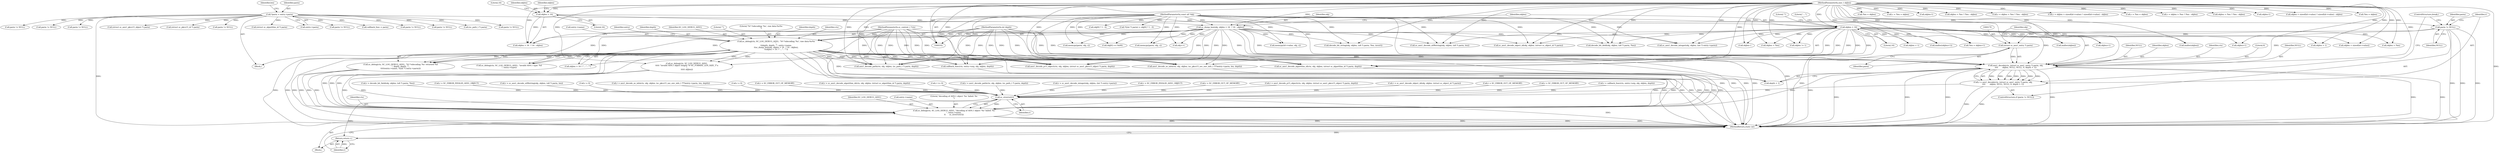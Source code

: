 digraph "0_OpenSC_a3fc7693f3a035a8a7921cffb98432944bb42740@pointer" {
"1000167" [label="(Call,asn1_decode(ctx, (struct sc_asn1_entry *) parm, obj,\n\t\t\t\t       objlen, NULL, NULL, 0, depth + 1))"];
"1000131" [label="(Call,sc_debug(ctx, SC_LOG_DEBUG_ASN1, \"%*.*sdecoding '%s', raw data:%s%s\n\",\n\t\tdepth, depth, \"\", entry->name,\n\t\tsc_dump_hex(obj, objlen > 16  ? 16 : objlen),\n\t\tobjlen > 16 ? \"...\" : \"\"))"];
"1000103" [label="(MethodParameterIn,sc_context_t *ctx)"];
"1000107" [label="(MethodParameterIn,int depth)"];
"1000141" [label="(Call,sc_dump_hex(obj, objlen > 16  ? 16 : objlen))"];
"1000105" [label="(MethodParameterIn,const u8 *obj)"];
"1000144" [label="(Call,objlen > 16)"];
"1000106" [label="(MethodParameterIn,size_t objlen)"];
"1000169" [label="(Call,(struct sc_asn1_entry *) parm)"];
"1000162" [label="(Call,parm != NULL)"];
"1000110" [label="(Call,*parm = entry->parm)"];
"1000150" [label="(Call,objlen > 16)"];
"1000165" [label="(Call,r = asn1_decode(ctx, (struct sc_asn1_entry *) parm, obj,\n\t\t\t\t       objlen, NULL, NULL, 0, depth + 1))"];
"1000759" [label="(Call,sc_strerror(r))"];
"1000752" [label="(Call,sc_debug(ctx, SC_LOG_DEBUG_ASN1, \"decoding of ASN.1 object '%s' failed: %s\n\", entry->name,\n\t\t      sc_strerror(r)))"];
"1000761" [label="(Return,return r;)"];
"1000224" [label="(Call,sc_asn1_decode_integer(obj, objlen, (int *) entry->parm))"];
"1000133" [label="(Identifier,SC_LOG_DEBUG_ASN1)"];
"1000177" [label="(Call,depth + 1)"];
"1000388" [label="(Call,objlen--)"];
"1000137" [label="(Literal,\"\")"];
"1000491" [label="(Call,*len = objlen)"];
"1000420" [label="(Call,c = *len = objlen)"];
"1000134" [label="(Literal,\"%*.*sdecoding '%s', raw data:%s%s\n\")"];
"1000118" [label="(Identifier,len)"];
"1000252" [label="(Call,parm != NULL)"];
"1000536" [label="(Call,parm != NULL)"];
"1000416" [label="(Call,r = SC_ERROR_OUT_OF_MEMORY)"];
"1000203" [label="(Call,*((int *) parm) = obj[0] ? 1 : 0)"];
"1000760" [label="(Identifier,r)"];
"1000166" [label="(Identifier,r)"];
"1000503" [label="(Call,objlen > *len)"];
"1000754" [label="(Identifier,SC_LOG_DEBUG_ASN1)"];
"1000272" [label="(Call,objlen < 1)"];
"1000510" [label="(Call,memcpy(parm, obj, c))"];
"1000689" [label="(Call,r = sc_asn1_decode_algorithm_id(ctx, obj, objlen, (struct sc_algorithm_id *) parm, depth))"];
"1000135" [label="(Identifier,depth)"];
"1000332" [label="(Call,r >= 0)"];
"1000175" [label="(Identifier,NULL)"];
"1000362" [label="(Call,parm != NULL)"];
"1000180" [label="(ControlStructure,break;)"];
"1000297" [label="(Call,objlen-1)"];
"1000132" [label="(Identifier,ctx)"];
"1000691" [label="(Call,sc_asn1_decode_algorithm_id(ctx, obj, objlen, (struct sc_algorithm_id *) parm, depth))"];
"1000434" [label="(Call,objlen > *len)"];
"1000612" [label="(Call,r = asn1_decode_path(ctx, obj, objlen, (sc_path_t *) parm, depth))"];
"1000172" [label="(Identifier,obj)"];
"1000322" [label="(Call,decode_bit_string(obj, objlen, (u8 *) parm, *len, invert))"];
"1000131" [label="(Call,sc_debug(ctx, SC_LOG_DEBUG_ASN1, \"%*.*sdecoding '%s', raw data:%s%s\n\",\n\t\tdepth, depth, \"\", entry->name,\n\t\tsc_dump_hex(obj, objlen > 16  ? 16 : objlen),\n\t\tobjlen > 16 ? \"...\" : \"\"))"];
"1000222" [label="(Call,r = sc_asn1_decode_integer(obj, objlen, (int *) entry->parm))"];
"1000185" [label="(Call,parm != NULL)"];
"1000199" [label="(Call,r = SC_ERROR_INVALID_ASN1_OBJECT)"];
"1000751" [label="(Block,)"];
"1000165" [label="(Call,r = asn1_decode(ctx, (struct sc_asn1_entry *) parm, obj,\n\t\t\t\t       objlen, NULL, NULL, 0, depth + 1))"];
"1000560" [label="(Call,malloc(objlen+1))"];
"1000570" [label="(Call,r = SC_ERROR_OUT_OF_MEMORY)"];
"1000173" [label="(Identifier,objlen)"];
"1000752" [label="(Call,sc_debug(ctx, SC_LOG_DEBUG_ASN1, \"decoding of ASN.1 object '%s' failed: %s\n\", entry->name,\n\t\t      sc_strerror(r)))"];
"1000526" [label="(Call,sc_asn1_decode_object_id(obj, objlen, (struct sc_object_id *) parm))"];
"1000194" [label="(Call,sc_debug(ctx, SC_LOG_DEBUG_ASN1,\n\t\t\t\t\t \"invalid ASN.1 object length: %\"SC_FORMAT_LEN_SIZE_T\"u\n\",\n\t\t\t\t\t objlen))"];
"1000740" [label="(Call,sc_debug(ctx, SC_LOG_DEBUG_ASN1, \"invalid ASN.1 type: %d\n\", entry->type))"];
"1000756" [label="(Call,entry->name)"];
"1000770" [label="(MethodReturn,static int)"];
"1000671" [label="(Call,r = asn1_decode_p15_object(ctx, obj, objlen, (struct sc_asn1_pkcs15_object *) parm, depth))"];
"1000524" [label="(Call,r = sc_asn1_decode_object_id(obj, objlen, (struct sc_object_id *) parm))"];
"1000168" [label="(Identifier,ctx)"];
"1000152" [label="(Literal,16)"];
"1000433" [label="(Call,objlen > *len ? *len : objlen)"];
"1000677" [label="(Call,(struct sc_asn1_pkcs15_object *) parm)"];
"1000105" [label="(MethodParameterIn,const u8 *obj)"];
"1000162" [label="(Call,parm != NULL)"];
"1000755" [label="(Literal,\"decoding of ASN.1 object '%s' failed: %s\n\")"];
"1000485" [label="(Call,r = SC_ERROR_OUT_OF_MEMORY)"];
"1000138" [label="(Call,entry->name)"];
"1000157" [label="(Identifier,entry)"];
"1000144" [label="(Call,objlen > 16)"];
"1000500" [label="(Call,c = objlen > *len ? *len : objlen)"];
"1000577" [label="(Call,objlen+1)"];
"1000107" [label="(MethodParameterIn,int depth)"];
"1000382" [label="(Call,obj[0] == 0x00)"];
"1000306" [label="(Call,r = SC_ERROR_OUT_OF_MEMORY)"];
"1000148" [label="(Identifier,objlen)"];
"1000153" [label="(Literal,\"...\")"];
"1000232" [label="(Call,sc_debug(ctx, SC_LOG_DEBUG_ASN1, \"%*.*sdecoding '%s' returned %d\n\", depth, depth, \"\",\n\t\t\t\t\tentry->name, *((int *) entry->parm)))"];
"1000154" [label="(Literal,\"\")"];
"1000561" [label="(Call,objlen+1)"];
"1000634" [label="(Call,(struct sc_pkcs15_id *) parm)"];
"1000586" [label="(Call,sc_asn1_decode_utf8string(obj, objlen, (u8 *) parm, len))"];
"1000151" [label="(Identifier,objlen)"];
"1000379" [label="(Call,objlen > 1)"];
"1000169" [label="(Call,(struct sc_asn1_entry *) parm)"];
"1000143" [label="(Call,objlen > 16  ? 16 : objlen)"];
"1000190" [label="(Call,objlen != 1)"];
"1000161" [label="(ControlStructure,if (parm != NULL))"];
"1000761" [label="(Return,return r;)"];
"1000452" [label="(Call,parm != NULL)"];
"1000709" [label="(Call,asn1_decode_se_info(ctx, obj, objlen, (sc_pkcs15_sec_env_info_t ***)entry->parm, len, depth))"];
"1000141" [label="(Call,sc_dump_hex(obj, objlen > 16  ? 16 : objlen))"];
"1000641" [label="(Call,objlen > sizeof(id->value))"];
"1000730" [label="(Call,callback_func(ctx, entry->arg, obj, objlen, depth))"];
"1000728" [label="(Call,r = callback_func(ctx, entry->arg, obj, objlen, depth))"];
"1000638" [label="(Call,c = objlen > sizeof(id->value) ? sizeof(id->value) : objlen)"];
"1000521" [label="(Call,parm != NULL)"];
"1000142" [label="(Identifier,obj)"];
"1000695" [label="(Call,(struct sc_algorithm_id *) parm)"];
"1000110" [label="(Call,*parm = entry->parm)"];
"1000441" [label="(Call,memcpy(parm, obj, c))"];
"1000489" [label="(Call,c = *len = objlen)"];
"1000108" [label="(Block,)"];
"1000176" [label="(Literal,0)"];
"1000762" [label="(Identifier,r)"];
"1000431" [label="(Call,c = objlen > *len ? *len : objlen)"];
"1000614" [label="(Call,asn1_decode_path(ctx, obj, objlen, (sc_path_t *) parm, depth))"];
"1000146" [label="(Literal,16)"];
"1000351" [label="(Call,decode_bit_field(obj, objlen, (u8 *) parm, *len))"];
"1000112" [label="(Call,entry->parm)"];
"1000346" [label="(Call,parm != NULL)"];
"1000502" [label="(Call,objlen > *len ? *len : objlen)"];
"1000349" [label="(Call,r = decode_bit_field(obj, objlen, (u8 *) parm, *len))"];
"1000149" [label="(Call,objlen > 16 ? \"...\" : \"\")"];
"1000163" [label="(Identifier,parm)"];
"1000574" [label="(Call,*len = objlen+1)"];
"1000147" [label="(Literal,16)"];
"1000276" [label="(Call,r = SC_ERROR_INVALID_ASN1_OBJECT)"];
"1000759" [label="(Call,sc_strerror(r))"];
"1000753" [label="(Identifier,ctx)"];
"1000477" [label="(Call,malloc(objlen))"];
"1000128" [label="(Call,callback_func = parm)"];
"1000150" [label="(Call,objlen > 16)"];
"1000584" [label="(Call,r = sc_asn1_decode_utf8string(obj, objlen, (u8 *) parm, len))"];
"1000313" [label="(Call,objlen-1)"];
"1000218" [label="(Call,parm != NULL)"];
"1000390" [label="(Call,obj++)"];
"1000125" [label="(Call,r = 0)"];
"1000640" [label="(Call,objlen > sizeof(id->value) ? sizeof(id->value) : objlen)"];
"1000174" [label="(Identifier,NULL)"];
"1000164" [label="(Identifier,NULL)"];
"1000145" [label="(Identifier,objlen)"];
"1000408" [label="(Call,malloc(objlen))"];
"1000171" [label="(Identifier,parm)"];
"1000707" [label="(Call,r = asn1_decode_se_info(ctx, obj, objlen, (sc_pkcs15_sec_env_info_t ***)entry->parm, len, depth))"];
"1000618" [label="(Call,(sc_path_t *) parm)"];
"1000103" [label="(MethodParameterIn,sc_context_t *ctx)"];
"1000106" [label="(MethodParameterIn,size_t objlen)"];
"1000111" [label="(Identifier,parm)"];
"1000340" [label="(Call,r = 0)"];
"1000422" [label="(Call,*len = objlen)"];
"1000673" [label="(Call,asn1_decode_p15_object(ctx, obj, objlen, (struct sc_asn1_pkcs15_object *) parm, depth))"];
"1000208" [label="(Call,obj[0] ? 1 : 0)"];
"1000167" [label="(Call,asn1_decode(ctx, (struct sc_asn1_entry *) parm, obj,\n\t\t\t\t       objlen, NULL, NULL, 0, depth + 1))"];
"1000652" [label="(Call,memcpy(id->value, obj, c))"];
"1000136" [label="(Identifier,depth)"];
"1000167" -> "1000165"  [label="AST: "];
"1000167" -> "1000177"  [label="CFG: "];
"1000168" -> "1000167"  [label="AST: "];
"1000169" -> "1000167"  [label="AST: "];
"1000172" -> "1000167"  [label="AST: "];
"1000173" -> "1000167"  [label="AST: "];
"1000174" -> "1000167"  [label="AST: "];
"1000175" -> "1000167"  [label="AST: "];
"1000176" -> "1000167"  [label="AST: "];
"1000177" -> "1000167"  [label="AST: "];
"1000165" -> "1000167"  [label="CFG: "];
"1000167" -> "1000770"  [label="DDG: "];
"1000167" -> "1000770"  [label="DDG: "];
"1000167" -> "1000770"  [label="DDG: "];
"1000167" -> "1000770"  [label="DDG: "];
"1000167" -> "1000770"  [label="DDG: "];
"1000167" -> "1000770"  [label="DDG: "];
"1000167" -> "1000165"  [label="DDG: "];
"1000167" -> "1000165"  [label="DDG: "];
"1000167" -> "1000165"  [label="DDG: "];
"1000167" -> "1000165"  [label="DDG: "];
"1000167" -> "1000165"  [label="DDG: "];
"1000167" -> "1000165"  [label="DDG: "];
"1000167" -> "1000165"  [label="DDG: "];
"1000131" -> "1000167"  [label="DDG: "];
"1000131" -> "1000167"  [label="DDG: "];
"1000103" -> "1000167"  [label="DDG: "];
"1000169" -> "1000167"  [label="DDG: "];
"1000141" -> "1000167"  [label="DDG: "];
"1000105" -> "1000167"  [label="DDG: "];
"1000150" -> "1000167"  [label="DDG: "];
"1000106" -> "1000167"  [label="DDG: "];
"1000162" -> "1000167"  [label="DDG: "];
"1000107" -> "1000167"  [label="DDG: "];
"1000167" -> "1000752"  [label="DDG: "];
"1000131" -> "1000108"  [label="AST: "];
"1000131" -> "1000149"  [label="CFG: "];
"1000132" -> "1000131"  [label="AST: "];
"1000133" -> "1000131"  [label="AST: "];
"1000134" -> "1000131"  [label="AST: "];
"1000135" -> "1000131"  [label="AST: "];
"1000136" -> "1000131"  [label="AST: "];
"1000137" -> "1000131"  [label="AST: "];
"1000138" -> "1000131"  [label="AST: "];
"1000141" -> "1000131"  [label="AST: "];
"1000149" -> "1000131"  [label="AST: "];
"1000157" -> "1000131"  [label="CFG: "];
"1000131" -> "1000770"  [label="DDG: "];
"1000131" -> "1000770"  [label="DDG: "];
"1000131" -> "1000770"  [label="DDG: "];
"1000131" -> "1000770"  [label="DDG: "];
"1000131" -> "1000770"  [label="DDG: "];
"1000131" -> "1000770"  [label="DDG: "];
"1000131" -> "1000770"  [label="DDG: "];
"1000103" -> "1000131"  [label="DDG: "];
"1000107" -> "1000131"  [label="DDG: "];
"1000141" -> "1000131"  [label="DDG: "];
"1000141" -> "1000131"  [label="DDG: "];
"1000131" -> "1000177"  [label="DDG: "];
"1000131" -> "1000194"  [label="DDG: "];
"1000131" -> "1000194"  [label="DDG: "];
"1000131" -> "1000232"  [label="DDG: "];
"1000131" -> "1000232"  [label="DDG: "];
"1000131" -> "1000232"  [label="DDG: "];
"1000131" -> "1000232"  [label="DDG: "];
"1000131" -> "1000614"  [label="DDG: "];
"1000131" -> "1000614"  [label="DDG: "];
"1000131" -> "1000673"  [label="DDG: "];
"1000131" -> "1000673"  [label="DDG: "];
"1000131" -> "1000691"  [label="DDG: "];
"1000131" -> "1000691"  [label="DDG: "];
"1000131" -> "1000709"  [label="DDG: "];
"1000131" -> "1000709"  [label="DDG: "];
"1000131" -> "1000730"  [label="DDG: "];
"1000131" -> "1000730"  [label="DDG: "];
"1000131" -> "1000740"  [label="DDG: "];
"1000131" -> "1000740"  [label="DDG: "];
"1000131" -> "1000752"  [label="DDG: "];
"1000131" -> "1000752"  [label="DDG: "];
"1000131" -> "1000752"  [label="DDG: "];
"1000103" -> "1000102"  [label="AST: "];
"1000103" -> "1000770"  [label="DDG: "];
"1000103" -> "1000194"  [label="DDG: "];
"1000103" -> "1000232"  [label="DDG: "];
"1000103" -> "1000614"  [label="DDG: "];
"1000103" -> "1000673"  [label="DDG: "];
"1000103" -> "1000691"  [label="DDG: "];
"1000103" -> "1000709"  [label="DDG: "];
"1000103" -> "1000730"  [label="DDG: "];
"1000103" -> "1000740"  [label="DDG: "];
"1000103" -> "1000752"  [label="DDG: "];
"1000107" -> "1000102"  [label="AST: "];
"1000107" -> "1000770"  [label="DDG: "];
"1000107" -> "1000177"  [label="DDG: "];
"1000107" -> "1000232"  [label="DDG: "];
"1000107" -> "1000614"  [label="DDG: "];
"1000107" -> "1000673"  [label="DDG: "];
"1000107" -> "1000691"  [label="DDG: "];
"1000107" -> "1000709"  [label="DDG: "];
"1000107" -> "1000730"  [label="DDG: "];
"1000141" -> "1000143"  [label="CFG: "];
"1000142" -> "1000141"  [label="AST: "];
"1000143" -> "1000141"  [label="AST: "];
"1000151" -> "1000141"  [label="CFG: "];
"1000141" -> "1000770"  [label="DDG: "];
"1000141" -> "1000770"  [label="DDG: "];
"1000105" -> "1000141"  [label="DDG: "];
"1000144" -> "1000141"  [label="DDG: "];
"1000106" -> "1000141"  [label="DDG: "];
"1000141" -> "1000224"  [label="DDG: "];
"1000141" -> "1000322"  [label="DDG: "];
"1000141" -> "1000351"  [label="DDG: "];
"1000141" -> "1000382"  [label="DDG: "];
"1000141" -> "1000390"  [label="DDG: "];
"1000141" -> "1000441"  [label="DDG: "];
"1000141" -> "1000510"  [label="DDG: "];
"1000141" -> "1000526"  [label="DDG: "];
"1000141" -> "1000586"  [label="DDG: "];
"1000141" -> "1000614"  [label="DDG: "];
"1000141" -> "1000652"  [label="DDG: "];
"1000141" -> "1000673"  [label="DDG: "];
"1000141" -> "1000691"  [label="DDG: "];
"1000141" -> "1000709"  [label="DDG: "];
"1000141" -> "1000730"  [label="DDG: "];
"1000105" -> "1000102"  [label="AST: "];
"1000105" -> "1000770"  [label="DDG: "];
"1000105" -> "1000203"  [label="DDG: "];
"1000105" -> "1000208"  [label="DDG: "];
"1000105" -> "1000224"  [label="DDG: "];
"1000105" -> "1000322"  [label="DDG: "];
"1000105" -> "1000351"  [label="DDG: "];
"1000105" -> "1000382"  [label="DDG: "];
"1000105" -> "1000390"  [label="DDG: "];
"1000105" -> "1000441"  [label="DDG: "];
"1000105" -> "1000510"  [label="DDG: "];
"1000105" -> "1000526"  [label="DDG: "];
"1000105" -> "1000586"  [label="DDG: "];
"1000105" -> "1000614"  [label="DDG: "];
"1000105" -> "1000652"  [label="DDG: "];
"1000105" -> "1000673"  [label="DDG: "];
"1000105" -> "1000691"  [label="DDG: "];
"1000105" -> "1000709"  [label="DDG: "];
"1000105" -> "1000730"  [label="DDG: "];
"1000144" -> "1000143"  [label="AST: "];
"1000144" -> "1000146"  [label="CFG: "];
"1000145" -> "1000144"  [label="AST: "];
"1000146" -> "1000144"  [label="AST: "];
"1000147" -> "1000144"  [label="CFG: "];
"1000148" -> "1000144"  [label="CFG: "];
"1000106" -> "1000144"  [label="DDG: "];
"1000144" -> "1000143"  [label="DDG: "];
"1000144" -> "1000150"  [label="DDG: "];
"1000106" -> "1000102"  [label="AST: "];
"1000106" -> "1000770"  [label="DDG: "];
"1000106" -> "1000143"  [label="DDG: "];
"1000106" -> "1000150"  [label="DDG: "];
"1000106" -> "1000190"  [label="DDG: "];
"1000106" -> "1000194"  [label="DDG: "];
"1000106" -> "1000224"  [label="DDG: "];
"1000106" -> "1000272"  [label="DDG: "];
"1000106" -> "1000297"  [label="DDG: "];
"1000106" -> "1000313"  [label="DDG: "];
"1000106" -> "1000322"  [label="DDG: "];
"1000106" -> "1000351"  [label="DDG: "];
"1000106" -> "1000379"  [label="DDG: "];
"1000106" -> "1000388"  [label="DDG: "];
"1000106" -> "1000408"  [label="DDG: "];
"1000106" -> "1000420"  [label="DDG: "];
"1000106" -> "1000422"  [label="DDG: "];
"1000106" -> "1000431"  [label="DDG: "];
"1000106" -> "1000434"  [label="DDG: "];
"1000106" -> "1000433"  [label="DDG: "];
"1000106" -> "1000477"  [label="DDG: "];
"1000106" -> "1000489"  [label="DDG: "];
"1000106" -> "1000491"  [label="DDG: "];
"1000106" -> "1000500"  [label="DDG: "];
"1000106" -> "1000503"  [label="DDG: "];
"1000106" -> "1000502"  [label="DDG: "];
"1000106" -> "1000526"  [label="DDG: "];
"1000106" -> "1000560"  [label="DDG: "];
"1000106" -> "1000561"  [label="DDG: "];
"1000106" -> "1000574"  [label="DDG: "];
"1000106" -> "1000577"  [label="DDG: "];
"1000106" -> "1000586"  [label="DDG: "];
"1000106" -> "1000614"  [label="DDG: "];
"1000106" -> "1000638"  [label="DDG: "];
"1000106" -> "1000641"  [label="DDG: "];
"1000106" -> "1000640"  [label="DDG: "];
"1000106" -> "1000673"  [label="DDG: "];
"1000106" -> "1000691"  [label="DDG: "];
"1000106" -> "1000709"  [label="DDG: "];
"1000106" -> "1000730"  [label="DDG: "];
"1000169" -> "1000171"  [label="CFG: "];
"1000170" -> "1000169"  [label="AST: "];
"1000171" -> "1000169"  [label="AST: "];
"1000172" -> "1000169"  [label="CFG: "];
"1000169" -> "1000770"  [label="DDG: "];
"1000162" -> "1000169"  [label="DDG: "];
"1000162" -> "1000161"  [label="AST: "];
"1000162" -> "1000164"  [label="CFG: "];
"1000163" -> "1000162"  [label="AST: "];
"1000164" -> "1000162"  [label="AST: "];
"1000166" -> "1000162"  [label="CFG: "];
"1000180" -> "1000162"  [label="CFG: "];
"1000162" -> "1000770"  [label="DDG: "];
"1000162" -> "1000770"  [label="DDG: "];
"1000162" -> "1000770"  [label="DDG: "];
"1000110" -> "1000162"  [label="DDG: "];
"1000110" -> "1000108"  [label="AST: "];
"1000110" -> "1000112"  [label="CFG: "];
"1000111" -> "1000110"  [label="AST: "];
"1000112" -> "1000110"  [label="AST: "];
"1000118" -> "1000110"  [label="CFG: "];
"1000110" -> "1000770"  [label="DDG: "];
"1000110" -> "1000128"  [label="DDG: "];
"1000110" -> "1000185"  [label="DDG: "];
"1000110" -> "1000218"  [label="DDG: "];
"1000110" -> "1000252"  [label="DDG: "];
"1000110" -> "1000346"  [label="DDG: "];
"1000110" -> "1000362"  [label="DDG: "];
"1000110" -> "1000452"  [label="DDG: "];
"1000110" -> "1000521"  [label="DDG: "];
"1000110" -> "1000536"  [label="DDG: "];
"1000110" -> "1000618"  [label="DDG: "];
"1000110" -> "1000634"  [label="DDG: "];
"1000110" -> "1000677"  [label="DDG: "];
"1000110" -> "1000695"  [label="DDG: "];
"1000150" -> "1000149"  [label="AST: "];
"1000150" -> "1000152"  [label="CFG: "];
"1000151" -> "1000150"  [label="AST: "];
"1000152" -> "1000150"  [label="AST: "];
"1000153" -> "1000150"  [label="CFG: "];
"1000154" -> "1000150"  [label="CFG: "];
"1000150" -> "1000770"  [label="DDG: "];
"1000150" -> "1000190"  [label="DDG: "];
"1000150" -> "1000224"  [label="DDG: "];
"1000150" -> "1000272"  [label="DDG: "];
"1000150" -> "1000351"  [label="DDG: "];
"1000150" -> "1000379"  [label="DDG: "];
"1000150" -> "1000388"  [label="DDG: "];
"1000150" -> "1000408"  [label="DDG: "];
"1000150" -> "1000434"  [label="DDG: "];
"1000150" -> "1000477"  [label="DDG: "];
"1000150" -> "1000503"  [label="DDG: "];
"1000150" -> "1000526"  [label="DDG: "];
"1000150" -> "1000560"  [label="DDG: "];
"1000150" -> "1000561"  [label="DDG: "];
"1000150" -> "1000574"  [label="DDG: "];
"1000150" -> "1000577"  [label="DDG: "];
"1000150" -> "1000586"  [label="DDG: "];
"1000150" -> "1000614"  [label="DDG: "];
"1000150" -> "1000641"  [label="DDG: "];
"1000150" -> "1000673"  [label="DDG: "];
"1000150" -> "1000691"  [label="DDG: "];
"1000150" -> "1000709"  [label="DDG: "];
"1000150" -> "1000730"  [label="DDG: "];
"1000165" -> "1000161"  [label="AST: "];
"1000166" -> "1000165"  [label="AST: "];
"1000180" -> "1000165"  [label="CFG: "];
"1000165" -> "1000770"  [label="DDG: "];
"1000165" -> "1000770"  [label="DDG: "];
"1000165" -> "1000759"  [label="DDG: "];
"1000759" -> "1000752"  [label="AST: "];
"1000759" -> "1000760"  [label="CFG: "];
"1000760" -> "1000759"  [label="AST: "];
"1000752" -> "1000759"  [label="CFG: "];
"1000759" -> "1000770"  [label="DDG: "];
"1000759" -> "1000752"  [label="DDG: "];
"1000332" -> "1000759"  [label="DDG: "];
"1000728" -> "1000759"  [label="DDG: "];
"1000707" -> "1000759"  [label="DDG: "];
"1000306" -> "1000759"  [label="DDG: "];
"1000671" -> "1000759"  [label="DDG: "];
"1000349" -> "1000759"  [label="DDG: "];
"1000416" -> "1000759"  [label="DDG: "];
"1000276" -> "1000759"  [label="DDG: "];
"1000340" -> "1000759"  [label="DDG: "];
"1000584" -> "1000759"  [label="DDG: "];
"1000524" -> "1000759"  [label="DDG: "];
"1000485" -> "1000759"  [label="DDG: "];
"1000125" -> "1000759"  [label="DDG: "];
"1000570" -> "1000759"  [label="DDG: "];
"1000222" -> "1000759"  [label="DDG: "];
"1000199" -> "1000759"  [label="DDG: "];
"1000689" -> "1000759"  [label="DDG: "];
"1000612" -> "1000759"  [label="DDG: "];
"1000759" -> "1000761"  [label="DDG: "];
"1000752" -> "1000751"  [label="AST: "];
"1000753" -> "1000752"  [label="AST: "];
"1000754" -> "1000752"  [label="AST: "];
"1000755" -> "1000752"  [label="AST: "];
"1000756" -> "1000752"  [label="AST: "];
"1000762" -> "1000752"  [label="CFG: "];
"1000752" -> "1000770"  [label="DDG: "];
"1000752" -> "1000770"  [label="DDG: "];
"1000752" -> "1000770"  [label="DDG: "];
"1000752" -> "1000770"  [label="DDG: "];
"1000752" -> "1000770"  [label="DDG: "];
"1000232" -> "1000752"  [label="DDG: "];
"1000232" -> "1000752"  [label="DDG: "];
"1000232" -> "1000752"  [label="DDG: "];
"1000194" -> "1000752"  [label="DDG: "];
"1000194" -> "1000752"  [label="DDG: "];
"1000673" -> "1000752"  [label="DDG: "];
"1000730" -> "1000752"  [label="DDG: "];
"1000691" -> "1000752"  [label="DDG: "];
"1000709" -> "1000752"  [label="DDG: "];
"1000614" -> "1000752"  [label="DDG: "];
"1000761" -> "1000751"  [label="AST: "];
"1000761" -> "1000762"  [label="CFG: "];
"1000762" -> "1000761"  [label="AST: "];
"1000770" -> "1000761"  [label="CFG: "];
"1000761" -> "1000770"  [label="DDG: "];
"1000762" -> "1000761"  [label="DDG: "];
}

